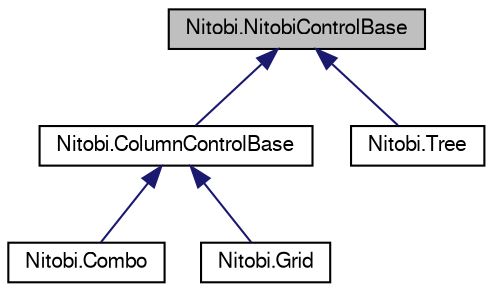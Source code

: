 digraph G
{
  bgcolor="transparent";
  edge [fontname="FreeSans",fontsize=10,labelfontname="FreeSans",labelfontsize=10];
  node [fontname="FreeSans",fontsize=10,shape=record];
  Node1 [label="Nitobi.NitobiControlBase",height=0.2,width=0.4,color="black", fillcolor="grey75", style="filled" fontcolor="black"];
  Node1 -> Node2 [dir=back,color="midnightblue",fontsize=10,style="solid",fontname="FreeSans"];
  Node2 [label="Nitobi.ColumnControlBase",height=0.2,width=0.4,color="black",URL="$class_nitobi_1_1_column_control_base.html"];
  Node2 -> Node3 [dir=back,color="midnightblue",fontsize=10,style="solid",fontname="FreeSans"];
  Node3 [label="Nitobi.Combo",height=0.2,width=0.4,color="black",URL="$class_nitobi_1_1_combo.html"];
  Node2 -> Node4 [dir=back,color="midnightblue",fontsize=10,style="solid",fontname="FreeSans"];
  Node4 [label="Nitobi.Grid",height=0.2,width=0.4,color="black",URL="$class_nitobi_1_1_grid.html"];
  Node1 -> Node5 [dir=back,color="midnightblue",fontsize=10,style="solid",fontname="FreeSans"];
  Node5 [label="Nitobi.Tree",height=0.2,width=0.4,color="black",URL="$class_nitobi_1_1_tree.html"];
}
